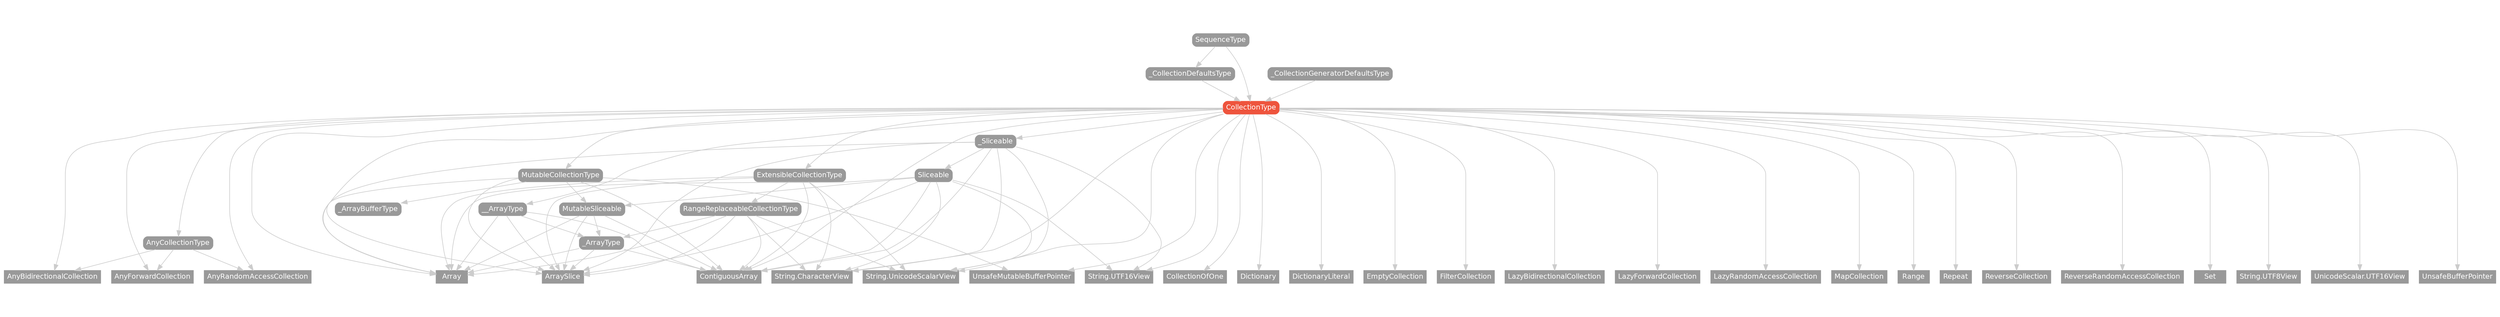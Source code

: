 strict digraph "CollectionType - Type Hierarchy - SwiftDoc.org" {
    pad="0.1,0.8"
    node [shape=box, style="filled,rounded", color="#999999", fillcolor="#999999", fontcolor=white, fontname=Helvetica, fontnames="Helvetica,sansserif", fontsize=12, margin="0.07,0.05", height="0.3"]
    edge [color="#cccccc"]
    "AnyBidirectionalCollection" [URL="/type/AnyBidirectionalCollection/", style=filled]
    "AnyCollectionType" [URL="/protocol/AnyCollectionType/"]
    "AnyForwardCollection" [URL="/type/AnyForwardCollection/", style=filled]
    "AnyRandomAccessCollection" [URL="/type/AnyRandomAccessCollection/", style=filled]
    "Array" [URL="/type/Array/", style=filled]
    "ArraySlice" [URL="/type/ArraySlice/", style=filled]
    "CollectionOfOne" [URL="/type/CollectionOfOne/", style=filled]
    "CollectionType" [URL="/protocol/CollectionType/", style="filled,rounded", fillcolor="#ee543d", color="#ee543d"]
    "ContiguousArray" [URL="/type/ContiguousArray/", style=filled]
    "Dictionary" [URL="/type/Dictionary/", style=filled]
    "DictionaryLiteral" [URL="/type/DictionaryLiteral/", style=filled]
    "EmptyCollection" [URL="/type/EmptyCollection/", style=filled]
    "ExtensibleCollectionType" [URL="/protocol/ExtensibleCollectionType/"]
    "FilterCollection" [URL="/type/FilterCollection/", style=filled]
    "LazyBidirectionalCollection" [URL="/type/LazyBidirectionalCollection/", style=filled]
    "LazyForwardCollection" [URL="/type/LazyForwardCollection/", style=filled]
    "LazyRandomAccessCollection" [URL="/type/LazyRandomAccessCollection/", style=filled]
    "MapCollection" [URL="/type/MapCollection/", style=filled]
    "MutableCollectionType" [URL="/protocol/MutableCollectionType/"]
    "MutableSliceable" [URL="/protocol/MutableSliceable/"]
    "Range" [URL="/type/Range/", style=filled]
    "RangeReplaceableCollectionType" [URL="/protocol/RangeReplaceableCollectionType/"]
    "Repeat" [URL="/type/Repeat/", style=filled]
    "ReverseCollection" [URL="/type/ReverseCollection/", style=filled]
    "ReverseRandomAccessCollection" [URL="/type/ReverseRandomAccessCollection/", style=filled]
    "SequenceType" [URL="/protocol/SequenceType/"]
    "Set" [URL="/type/Set/", style=filled]
    "Sliceable" [URL="/protocol/Sliceable/"]
    "String.CharacterView" [URL="/type/String.CharacterView/", style=filled]
    "String.UTF16View" [URL="/type/String.UTF16View/", style=filled]
    "String.UTF8View" [URL="/type/String.UTF8View/", style=filled]
    "String.UnicodeScalarView" [URL="/type/String.UnicodeScalarView/", style=filled]
    "UnicodeScalar.UTF16View" [URL="/type/UnicodeScalar.UTF16View/", style=filled]
    "UnsafeBufferPointer" [URL="/type/UnsafeBufferPointer/", style=filled]
    "UnsafeMutableBufferPointer" [URL="/type/UnsafeMutableBufferPointer/", style=filled]
    "_ArrayBufferType" [URL="/protocol/_ArrayBufferType/"]
    "_ArrayType" [URL="/protocol/_ArrayType/"]
    "_CollectionDefaultsType" [URL="/protocol/_CollectionDefaultsType/"]
    "_CollectionGeneratorDefaultsType" [URL="/protocol/_CollectionGeneratorDefaultsType/"]
    "_Sliceable" [URL="/protocol/_Sliceable/"]
    "__ArrayType" [URL="/protocol/__ArrayType/"]    "CollectionType" -> "AnyBidirectionalCollection"
    "CollectionType" -> "AnyCollectionType"
    "CollectionType" -> "AnyForwardCollection"
    "CollectionType" -> "AnyRandomAccessCollection"
    "CollectionType" -> "Array"
    "CollectionType" -> "ArraySlice"
    "CollectionType" -> "CollectionOfOne"
    "CollectionType" -> "ContiguousArray"
    "CollectionType" -> "Dictionary"
    "CollectionType" -> "DictionaryLiteral"
    "CollectionType" -> "EmptyCollection"
    "CollectionType" -> "ExtensibleCollectionType"
    "CollectionType" -> "FilterCollection"
    "CollectionType" -> "LazyBidirectionalCollection"
    "CollectionType" -> "LazyForwardCollection"
    "CollectionType" -> "LazyRandomAccessCollection"
    "CollectionType" -> "MapCollection"
    "CollectionType" -> "MutableCollectionType"
    "CollectionType" -> "Range"
    "CollectionType" -> "Repeat"
    "CollectionType" -> "ReverseCollection"
    "CollectionType" -> "ReverseRandomAccessCollection"
    "CollectionType" -> "Set"
    "CollectionType" -> "UnicodeScalar.UTF16View"
    "CollectionType" -> "UnsafeBufferPointer"
    "CollectionType" -> "UnsafeMutableBufferPointer"
    "CollectionType" -> "_Sliceable"
    "CollectionType" -> "__ArrayType"
    "CollectionType" -> "String.CharacterView"
    "CollectionType" -> "String.UnicodeScalarView"
    "CollectionType" -> "String.UTF16View"
    "CollectionType" -> "String.UTF8View"
    "AnyCollectionType" -> "AnyBidirectionalCollection"
    "AnyCollectionType" -> "AnyForwardCollection"
    "AnyCollectionType" -> "AnyRandomAccessCollection"
    "ExtensibleCollectionType" -> "Array"
    "ExtensibleCollectionType" -> "ArraySlice"
    "ExtensibleCollectionType" -> "ContiguousArray"
    "ExtensibleCollectionType" -> "RangeReplaceableCollectionType"
    "ExtensibleCollectionType" -> "String.CharacterView"
    "ExtensibleCollectionType" -> "String.UnicodeScalarView"
    "RangeReplaceableCollectionType" -> "Array"
    "RangeReplaceableCollectionType" -> "ArraySlice"
    "RangeReplaceableCollectionType" -> "ContiguousArray"
    "RangeReplaceableCollectionType" -> "_ArrayType"
    "RangeReplaceableCollectionType" -> "String.CharacterView"
    "RangeReplaceableCollectionType" -> "String.UnicodeScalarView"
    "_ArrayType" -> "Array"
    "_ArrayType" -> "ArraySlice"
    "_ArrayType" -> "ContiguousArray"
    "MutableCollectionType" -> "Array"
    "MutableCollectionType" -> "ArraySlice"
    "MutableCollectionType" -> "ContiguousArray"
    "MutableCollectionType" -> "MutableSliceable"
    "MutableCollectionType" -> "UnsafeMutableBufferPointer"
    "MutableCollectionType" -> "_ArrayBufferType"
    "MutableSliceable" -> "Array"
    "MutableSliceable" -> "ArraySlice"
    "MutableSliceable" -> "ContiguousArray"
    "MutableSliceable" -> "_ArrayType"
    "_ArrayType" -> "Array"
    "_ArrayType" -> "ArraySlice"
    "_ArrayType" -> "ContiguousArray"
    "_Sliceable" -> "Array"
    "_Sliceable" -> "ArraySlice"
    "_Sliceable" -> "ContiguousArray"
    "_Sliceable" -> "Sliceable"
    "_Sliceable" -> "String.CharacterView"
    "_Sliceable" -> "String.UnicodeScalarView"
    "_Sliceable" -> "String.UTF16View"
    "Sliceable" -> "Array"
    "Sliceable" -> "ArraySlice"
    "Sliceable" -> "ContiguousArray"
    "Sliceable" -> "MutableSliceable"
    "Sliceable" -> "String.CharacterView"
    "Sliceable" -> "String.UnicodeScalarView"
    "Sliceable" -> "String.UTF16View"
    "MutableSliceable" -> "Array"
    "MutableSliceable" -> "ArraySlice"
    "MutableSliceable" -> "ContiguousArray"
    "MutableSliceable" -> "_ArrayType"
    "_ArrayType" -> "Array"
    "_ArrayType" -> "ArraySlice"
    "_ArrayType" -> "ContiguousArray"
    "__ArrayType" -> "Array"
    "__ArrayType" -> "ArraySlice"
    "__ArrayType" -> "ContiguousArray"
    "__ArrayType" -> "_ArrayType"
    "_ArrayType" -> "Array"
    "_ArrayType" -> "ArraySlice"
    "_ArrayType" -> "ContiguousArray"
    "SequenceType" -> "CollectionType"
    "_CollectionDefaultsType" -> "CollectionType"
    "_CollectionGeneratorDefaultsType" -> "CollectionType"
    "SequenceType" -> "_CollectionDefaultsType"
    subgraph Types {
        rank = max; "AnyBidirectionalCollection"; "AnyForwardCollection"; "AnyRandomAccessCollection"; "Array"; "ArraySlice"; "CollectionOfOne"; "ContiguousArray"; "Dictionary"; "DictionaryLiteral"; "EmptyCollection"; "FilterCollection"; "LazyBidirectionalCollection"; "LazyForwardCollection"; "LazyRandomAccessCollection"; "MapCollection"; "Range"; "Repeat"; "ReverseCollection"; "ReverseRandomAccessCollection"; "Set"; "UnicodeScalar.UTF16View"; "UnsafeBufferPointer"; "UnsafeMutableBufferPointer"; "String.CharacterView"; "String.UnicodeScalarView"; "String.UTF16View"; "String.UTF8View";
    }
}